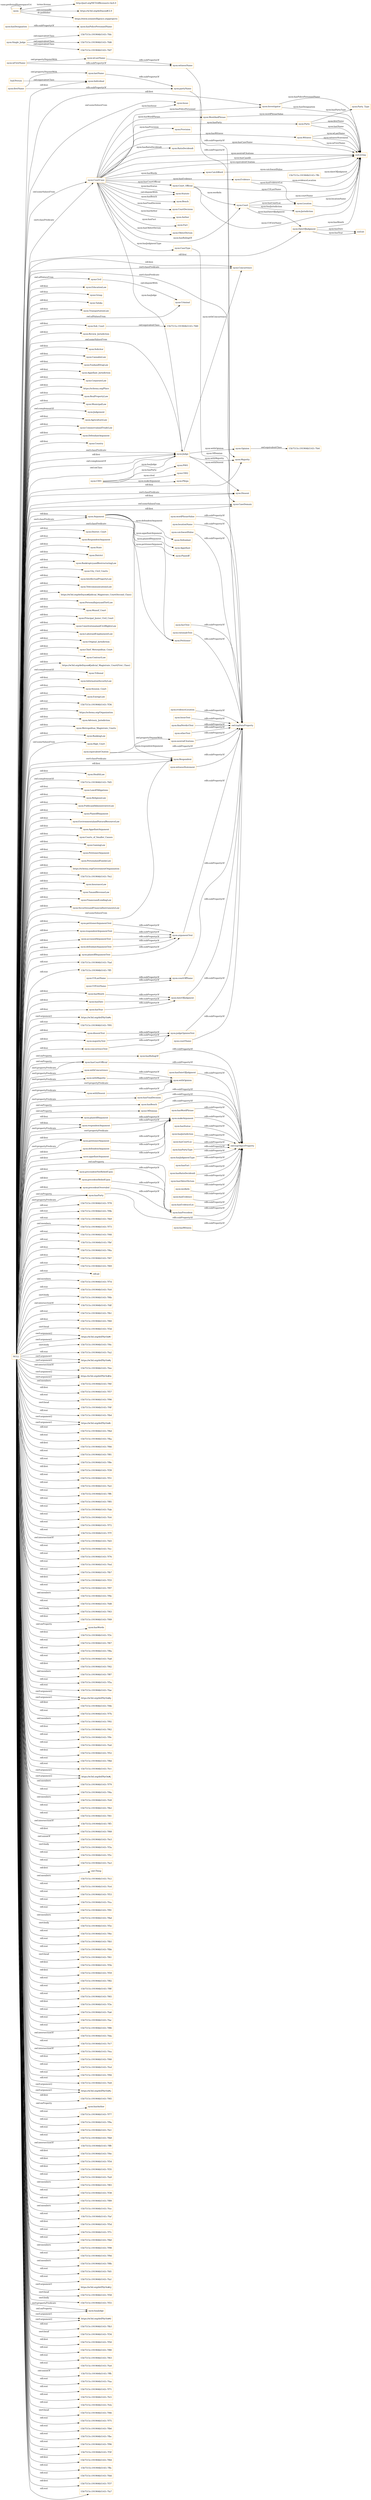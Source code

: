 digraph ar2dtool_diagram { 
rankdir=LR;
size="1501"
node [shape = rectangle, color="orange"]; "nyon:Issue" "nyon:EducationLaw" "nyon:Group" "nyon:Taluka" "nyon:TransportationLaw" "nyon:Civil" "nyon:Review_Jurisdiction" "nyon:Sub_Court" "nyon:Solicitor" "nyon:ObiterDictum" "nyon:CannabisLaw" "nyon:Jurisdiction" "nyon:FoodandDrugLaw" "nyon:Appellant_Jurisdiction" "nyon:CorporateLaw" "https://schema.org/Place" "15b7515c:191904b5143:-7fdc" "nyon:Evidence" "nyon:RealPropertyLaw" "nyon:Opinion" "nyon:MunicipalLaw" "nyon:Judgement" "15b7515c:191904b5143:-7fe6" "nyon:Author" "nyon:Plaintiff" "nyon:CatchWord" "nyon:AgricultureLaw" "nyon:Court_Official" "nyon:WordAndPhrase" "nyon:CommercialandTradeLaw" "nyon:DefendantArgument" "nyon:Country" "nyon:DateOfJudgment" "foaf:Person" "nyon:Party_Type" "nyon:Concurrence" "nyon:CaseType" "nyon:Fact" "nyon:District_Court" "nyon:RespondentArgument" "nyon:State" "nyon:Party" "nyon:District" "nyon:Provision" "nyon:BankruptcyandRestructuringLaw" "nyon:Majority" "nyon:City_Civil_Courts" "nyon:Single_Judge" "nyon:IntellectualPropertyLaw" "15b7515c:191904b5143:-7ffc" "nyon:TelecommunicationsLaw" "https://w3id.org/def/nyon#Judicial_Magistrate_Court(Second_Class)" "nyon:PersonalInjuryandTortLaw" "nyon:Munsif_Court" "15b7515c:191904b5143:-7fd6" "nyon:Principal_Junior_Civil_Court" "nyon:ConstitutionalandCivilRightsLaw" "nyon:CaseDomain" "nyon:LaborandEmploymentLaw" "nyon:Original_Jurisdiction" "nyon:Chief_Meterpolitan_Court" "nyon:ContractLaw" "https://w3id.org/def/nyon#Judicial_Magistrate_Court(First_Class)" "nyon:RatioDecidendi" "nyon:Defendant" "nyon:Investigator" "nyon:Criminal" "nyon:Tribunal" "nyon:InformationSecurityLaw" "nyon:Session_Court" "nyon:EnergyLaw" "nyon:Individual" "nyon:Court" "https://schema.org/Organization" "nyon:Advisory_Jurisdiction" "nyon:Appellant" "nyon:Statute" "nyon:Witness" "nyon:Bench" "nyon:Metropolitan_Magistrate_Courts" "nyon:BankingLaw" "15b7515c:191904b5143:-7fd7" "nyon:High_Court" "nyon:Judge" "nyon:CourtCase" "nyon:Petitioner" "nyon:HealthLaw" "nyon:Dissent" "15b7515c:191904b5143:-7fd5" "nyon:LawofObligations" "nyon:Argument" "nyon:ReligiousLaw" "nyon:PublicandAdministrativeLaw" "nyon:PlaintiffArgument" "nyon:EnvironmentalandNaturalResourceLaw" "nyon:AppellantArgument" "nyon:Location" "nyon:Courts_of_Smaller_Causes" "15b7515c:191904b5143:-7fd0" "nyon:GamingLaw" "nyon:PetitionerArgument" "nyon:PersonalandFamilyLaw" "https://schema.org/GovernmentOrganization" "nyon:CourtDecision" "15b7515c:191904b5143:-7fe2" "nyon:Respondent" "nyon:InsuranceLaw" "nyon:TaxandRevenueLaw" "nyon:FinanceandLendingLaw" "nyon:SecuritiesandFinancialInstrumentsLaw" ; /*classes style*/
	"nyon:witnessStatement" -> "owl:topDataProperty" [ label = "rdfs:subPropertyOf" ];
	"nyon:defendantArgumentText" -> "nyon:argumentText" [ label = "rdfs:subPropertyOf" ];
	"nyon:wLastName" -> "nyon:witnessName" [ label = "rdfs:subPropertyOf" ];
	"nyon:withMajority" -> "nyon:withOpinion" [ label = "rdfs:subPropertyOf" ];
	"nyon:equivalentCitation" -> "nyon:neutralCitations" [ label = "owl:propertyDisjointWith" ];
	"nyon:equivalentCitation" -> "owl:topDataProperty" [ label = "rdfs:subPropertyOf" ];
	"nyon:CourtCase" -> "nyon:Statute" [ label = "owl:disjointWith" ];
	"nyon:dateOfJudgment" -> "owl:topDataProperty" [ label = "rdfs:subPropertyOf" ];
	"nyon:hasYear" -> "nyon:dateOfJudgment" [ label = "rdfs:subPropertyOf" ];
	"nyon:partyName" -> "owl:topDataProperty" [ label = "rdfs:subPropertyOf" ];
	"nyon:courtOffName" -> "owl:topDataProperty" [ label = "rdfs:subPropertyOf" ];
	"nyon:courtName" -> "owl:topDataProperty" [ label = "rdfs:subPropertyOf" ];
	"nyon:Opinion" -> "15b7515c:191904b5143:-7fe6" [ label = "owl:equivalentClass" ];
	"nyon:plaintiffArgument" -> "nyon:makeArgument" [ label = "rdfs:subPropertyOf" ];
	"nyon:Sub_Court" -> "15b7515c:191904b5143:-7fd0" [ label = "owl:equivalentClass" ];
	"nyon:hasDesignation" -> "nyon:hasPolicePersonnelName" [ label = "rdfs:subPropertyOf" ];
	"nyon:hasWitness" -> "owl:topObjectProperty" [ label = "rdfs:subPropertyOf" ];
	"nyon:precedentReliedUpon" -> "nyon:hasPrecedent" [ label = "rdfs:subPropertyOf" ];
	"nyon:Civil" -> "nyon:Criminal" [ label = "owl:disjointWith" ];
	"nyon:wordPhraseValue" -> "owl:topDataProperty" [ label = "rdfs:subPropertyOf" ];
	"nyon:locationName" -> "owl:topDataProperty" [ label = "rdfs:subPropertyOf" ];
	"nyon:hasParty" -> "owl:topObjectProperty" [ label = "rdfs:subPropertyOf" ];
	"nyon:hasDateOfJudgment" -> "owl:topObjectProperty" [ label = "rdfs:subPropertyOf" ];
	"nyon:hasRulingOf" -> "owl:topObjectProperty" [ label = "rdfs:subPropertyOf" ];
	"nyon:hasPrecedent" -> "owl:topObjectProperty" [ label = "rdfs:subPropertyOf" ];
	"nyon:catchwordValue" -> "owl:topDataProperty" [ label = "rdfs:subPropertyOf" ];
	"nyon:hasCourtOfficial" -> "owl:topObjectProperty" [ label = "rdfs:subPropertyOf" ];
	"nyon:concurrenceText" -> "nyon:judgeOpinionText" [ label = "rdfs:subPropertyOf" ];
	"nyon:makeArgument" -> "owl:topObjectProperty" [ label = "rdfs:subPropertyOf" ];
	"nyon:hasFinalDecision" -> "owl:topObjectProperty" [ label = "rdfs:subPropertyOf" ];
	"nyon:factText" -> "owl:topDataProperty" [ label = "rdfs:subPropertyOf" ];
	"nyon:lastName" -> "nyon:partyName" [ label = "rdfs:subPropertyOf" ];
	"nyon:respondentArgument" -> "nyon:makeArgument" [ label = "rdfs:subPropertyOf" ];
	"nyon:precedentOverruled" -> "nyon:hasPrecedent" [ label = "rdfs:subPropertyOf" ];
	"nyon:hasWordPhrase" -> "owl:topObjectProperty" [ label = "rdfs:subPropertyOf" ];
	"NULL" -> "nyon:Respondent" [ label = "rdf:first" ];
	"NULL" -> "nyon:Munsif_Court" [ label = "rdf:first" ];
	"NULL" -> "15b7515c:191904b5143:-7f78" [ label = "rdf:rest" ];
	"NULL" -> "15b7515c:191904b5143:-7f9b" [ label = "rdf:rest" ];
	"NULL" -> "nyon:PlaintiffArgument" [ label = "rdf:first" ];
	"NULL" -> "nyon:IntellectualPropertyLaw" [ label = "rdf:first" ];
	"NULL" -> "nyon:hasBench" [ label = "owl:onProperty" ];
	"NULL" -> "15b7515c:191904b5143:-7fb9" [ label = "rdf:rest" ];
	"NULL" -> "nyon:plaintiffArgument" [ label = "rdf:first" ];
	"NULL" -> "15b7515c:191904b5143:-7f73" [ label = "owl:members" ];
	"NULL" -> "15b7515c:191904b5143:-7f48" [ label = "rdf:rest" ];
	"NULL" -> "15b7515c:191904b5143:-7fbf" [ label = "rdf:rest" ];
	"NULL" -> "15b7515c:191904b5143:-7f6a" [ label = "rdf:first" ];
	"NULL" -> "nyon:plaintiffArgumentText" [ label = "rdf:first" ];
	"NULL" -> "15b7515c:191904b5143:-7f47" [ label = "rdf:first" ];
	"NULL" -> "nyon:hasCourtOfficial" [ label = "owl:onProperty" ];
	"NULL" -> "nyon:RealPropertyLaw" [ label = "rdf:first" ];
	"NULL" -> "15b7515c:191904b5143:-7f69" [ label = "rdf:rest" ];
	"NULL" -> "rdf:nil" [ label = "rdf:rest" ];
	"NULL" -> "15b7515c:191904b5143:-7f7d" [ label = "owl:members" ];
	"NULL" -> "nyon:Appellant_Jurisdiction" [ label = "rdf:first" ];
	"NULL" -> "15b7515c:191904b5143:-7fc0" [ label = "rdf:rest" ];
	"NULL" -> "nyon:petitionerArgument" [ label = "rdf:first" ];
	"NULL" -> "nyon:Taluka" [ label = "rdf:first" ];
	"NULL" -> "nyon:Individual" [ label = "rdf:first" ];
	"NULL" -> "15b7515c:191904b5143:-7f6b" [ label = "swrl:body" ];
	"NULL" -> "15b7515c:191904b5143:-7fdf" [ label = "owl:intersectionOf" ];
	"NULL" -> "nyon:concurrenceText" [ label = "rdf:first" ];
	"NULL" -> "nyon:accussedArgumentText" [ label = "rdf:first" ];
	"NULL" -> "nyon:CaseDomain" [ label = "rdf:first" ];
	"NULL" -> "15b7515c:191904b5143:-7fb1" [ label = "rdf:rest" ];
	"NULL" -> "15b7515c:191904b5143:-7f60" [ label = "rdf:first" ];
	"NULL" -> "nyon:FinanceandLendingLaw" [ label = "rdf:first" ];
	"NULL" -> "nyon:LawofObligations" [ label = "rdf:first" ];
	"NULL" -> "nyon:PetitionerArgument" [ label = "rdf:first" ];
	"NULL" -> "15b7515c:191904b5143:-7f3d" [ label = "swrl:head" ];
	"NULL" -> "https://w3id.org/def/NyOn#r" [ label = "swrl:argument2" ];
	"NULL" -> "nyon:CommercialandTradeLaw" [ label = "rdf:first" ];
	"NULL" -> "nyon:AppellantArgument" [ label = "rdf:first" ];
	"NULL" -> "nyon:respondentArgument" [ label = "rdf:first" ];
	"NULL" -> "15b7515c:191904b5143:-7f4c" [ label = "swrl:body" ];
	"NULL" -> "15b7515c:191904b5143:-7fa2" [ label = "rdf:rest" ];
	"NULL" -> "nyon:Dissent" [ label = "swrl:classPredicate" ];
	"NULL" -> "https://w3id.org/def/nyon#Judicial_Magistrate_Court(Second_Class)" [ label = "rdf:first" ];
	"NULL" -> "nyon:Civil" [ label = "owl:allValuesFrom" ];
	"NULL" -> "nyon:Tribunal" [ label = "owl:complementOf" ];
	"NULL" -> "nyon:Dissent" [ label = "rdf:first" ];
	"NULL" -> "https://w3id.org/def/NyOn#y" [ label = "swrl:argument1" ];
	"NULL" -> "nyon:PublicandAdministrativeLaw" [ label = "rdf:first" ];
	"NULL" -> "nyon:Original_Jurisdiction" [ label = "rdf:first" ];
	"NULL" -> "15b7515c:191904b5143:-7fee" [ label = "owl:intersectionOf" ];
	"NULL" -> "https://w3id.org/def/NyOn#m" [ label = "swrl:argument2" ];
	"NULL" -> "nyon:HealthLaw" [ label = "rdf:first" ];
	"NULL" -> "nyon:District_Court" [ label = "rdf:first" ];
	"NULL" -> "15b7515c:191904b5143:-7f6f" [ label = "owl:members" ];
	"NULL" -> "nyon:AgricultureLaw" [ label = "rdf:first" ];
	"NULL" -> "nyon:PersonalandFamilyLaw" [ label = "rdf:first" ];
	"NULL" -> "15b7515c:191904b5143:-7f57" [ label = "rdf:first" ];
	"NULL" -> "15b7515c:191904b5143:-7f90" [ label = "rdf:rest" ];
	"NULL" -> "15b7515c:191904b5143:-7f4f" [ label = "swrl:head" ];
	"NULL" -> "nyon:GamingLaw" [ label = "rdf:first" ];
	"NULL" -> "nyon:TransportationLaw" [ label = "rdf:first" ];
	"NULL" -> "15b7515c:191904b5143:-7fb4" [ label = "rdf:rest" ];
	"NULL" -> "https://w3id.org/def/NyOn#c" [ label = "swrl:argument2" ];
	"NULL" -> "15b7515c:191904b5143:-7f6d" [ label = "rdf:rest" ];
	"NULL" -> "nyon:High_Court" [ label = "owl:someValuesFrom" ];
	"NULL" -> "nyon:withDissent" [ label = "swrl:propertyPredicate" ];
	"NULL" -> "nyon:InsuranceLaw" [ label = "rdf:first" ];
	"NULL" -> "nyon:Judgement" [ label = "owl:complementOf" ];
	"NULL" -> "15b7515c:191904b5143:-7fba" [ label = "rdf:rest" ];
	"NULL" -> "15b7515c:191904b5143:-7f66" [ label = "rdf:first" ];
	"NULL" -> "15b7515c:191904b5143:-7f81" [ label = "rdf:rest" ];
	"NULL" -> "15b7515c:191904b5143:-7f8e" [ label = "rdf:rest" ];
	"NULL" -> "nyon:MunicipalLaw" [ label = "rdf:first" ];
	"NULL" -> "15b7515c:191904b5143:-7f39" [ label = "rdf:first" ];
	"NULL" -> "15b7515c:191904b5143:-7f51" [ label = "rdf:rest" ];
	"NULL" -> "15b7515c:191904b5143:-7fa5" [ label = "rdf:rest" ];
	"NULL" -> "nyon:withMajority" [ label = "swrl:propertyPredicate" ];
	"NULL" -> "15b7515c:191904b5143:-7ff6" [ label = "rdf:rest" ];
	"NULL" -> "nyon:Session_Court" [ label = "rdf:first" ];
	"NULL" -> "15b7515c:191904b5143:-7f85" [ label = "rdf:rest" ];
	"NULL" -> "15b7515c:191904b5143:-7fab" [ label = "rdf:rest" ];
	"NULL" -> "15b7515c:191904b5143:-7fc6" [ label = "rdf:rest" ];
	"NULL" -> "15b7515c:191904b5143:-7f72" [ label = "rdf:rest" ];
	"NULL" -> "15b7515c:191904b5143:-7f7f" [ label = "rdf:rest" ];
	"NULL" -> "nyon:Criminal" [ label = "owl:allValuesFrom" ];
	"NULL" -> "nyon:Solicitor" [ label = "rdf:first" ];
	"NULL" -> "15b7515c:191904b5143:-7fd3" [ label = "owl:intersectionOf" ];
	"NULL" -> "nyon:Advisory_Jurisdiction" [ label = "rdf:first" ];
	"NULL" -> "15b7515c:191904b5143:-7fcc" [ label = "rdf:rest" ];
	"NULL" -> "15b7515c:191904b5143:-7fe2" [ label = "rdf:first" ];
	"NULL" -> "nyon:hasPrecedent" [ label = "owl:onProperty" ];
	"NULL" -> "nyon:Judge" [ label = "swrl:classPredicate" ];
	"NULL" -> "nyon:hasParty" [ label = "owl:onProperty" ];
	"NULL" -> "15b7515c:191904b5143:-7f76" [ label = "rdf:rest" ];
	"NULL" -> "15b7515c:191904b5143:-7fed" [ label = "rdf:rest" ];
	"NULL" -> "nyon:Judge" [ label = "rdf:first" ];
	"NULL" -> "15b7515c:191904b5143:-7fb7" [ label = "rdf:rest" ];
	"NULL" -> "15b7515c:191904b5143:-7f33" [ label = "rdf:first" ];
	"NULL" -> "nyon:hasRulingOf" [ label = "owl:onProperty" ];
	"NULL" -> "15b7515c:191904b5143:-7f97" [ label = "rdf:rest" ];
	"NULL" -> "15b7515c:191904b5143:-7f9e" [ label = "owl:members" ];
	"NULL" -> "15b7515c:191904b5143:-7fd8" [ label = "rdf:rest" ];
	"NULL" -> "15b7515c:191904b5143:-7f43" [ label = "swrl:body" ];
	"NULL" -> "https://schema.org/Organization" [ label = "rdf:first" ];
	"NULL" -> "15b7515c:191904b5143:-7f49" [ label = "rdf:first" ];
	"NULL" -> "https://schema.org/GovernmentOrganization" [ label = "rdf:first" ];
	"NULL" -> "nyon:hasWords" [ label = "owl:onProperty" ];
	"NULL" -> "15b7515c:191904b5143:-7f3c" [ label = "rdf:first" ];
	"NULL" -> "15b7515c:191904b5143:-7f67" [ label = "rdf:rest" ];
	"NULL" -> "15b7515c:191904b5143:-7f8a" [ label = "rdf:rest" ];
	"NULL" -> "15b7515c:191904b5143:-7fa8" [ label = "rdf:rest" ];
	"NULL" -> "nyon:petitionerArgumentText" [ label = "rdf:first" ];
	"NULL" -> "15b7515c:191904b5143:-7f42" [ label = "rdf:first" ];
	"NULL" -> "nyon:ContractLaw" [ label = "rdf:first" ];
	"NULL" -> "15b7515c:191904b5143:-7f87" [ label = "owl:members" ];
	"NULL" -> "nyon:Judge" [ label = "owl:complementOf" ];
	"NULL" -> "15b7515c:191904b5143:-7f5a" [ label = "rdf:rest" ];
	"NULL" -> "15b7515c:191904b5143:-7fae" [ label = "rdf:rest" ];
	"NULL" -> "https://w3id.org/def/NyOn#p" [ label = "swrl:argument2" ];
	"NULL" -> "nyon:Respondent" [ label = "owl:someValuesFrom" ];
	"NULL" -> "https://w3id.org/def/NyOn#y" [ label = "swrl:argument2" ];
	"NULL" -> "nyon:EnergyLaw" [ label = "rdf:first" ];
	"NULL" -> "nyon:OfDomian" [ label = "owl:onProperty" ];
	"NULL" -> "15b7515c:191904b5143:-7f4b" [ label = "rdf:first" ];
	"NULL" -> "15b7515c:191904b5143:-7f7b" [ label = "rdf:rest" ];
	"NULL" -> "15b7515c:191904b5143:-7f92" [ label = "owl:members" ];
	"NULL" -> "15b7515c:191904b5143:-7f62" [ label = "rdf:first" ];
	"NULL" -> "nyon:respondentArgument" [ label = "swrl:propertyPredicate" ];
	"NULL" -> "15b7515c:191904b5143:-7f9c" [ label = "rdf:rest" ];
	"NULL" -> "nyon:CannabisLaw" [ label = "rdf:first" ];
	"NULL" -> "nyon:makeArgument" [ label = "swrl:propertyPredicate" ];
	"NULL" -> "nyon:Review_Jurisdiction" [ label = "rdf:first" ];
	"NULL" -> "15b7515c:191904b5143:-7fa0" [ label = "rdf:rest" ];
	"NULL" -> "nyon:FoodandDrugLaw" [ label = "rdf:first" ];
	"NULL" -> "15b7515c:191904b5143:-7f52" [ label = "rdf:first" ];
	"NULL" -> "nyon:LaborandEmploymentLaw" [ label = "rdf:first" ];
	"NULL" -> "15b7515c:191904b5143:-7f8d" [ label = "rdf:rest" ];
	"NULL" -> "15b7515c:191904b5143:-7fc1" [ label = "rdf:rest" ];
	"NULL" -> "nyon:withConcurrence" [ label = "swrl:propertyPredicate" ];
	"NULL" -> "nyon:hasCourtOfficial" [ label = "swrl:propertyPredicate" ];
	"NULL" -> "https://w3id.org/def/NyOn#j" [ label = "swrl:argument1" ];
	"NULL" -> "15b7515c:191904b5143:-7f79" [ label = "owl:members" ];
	"NULL" -> "15b7515c:191904b5143:-7f4a" [ label = "rdf:rest" ];
	"NULL" -> "nyon:withOpinion" [ label = "swrl:propertyPredicate" ];
	"NULL" -> "15b7515c:191904b5143:-7fc8" [ label = "owl:members" ];
	"NULL" -> "15b7515c:191904b5143:-7fb2" [ label = "rdf:rest" ];
	"NULL" -> "15b7515c:191904b5143:-7f41" [ label = "rdf:rest" ];
	"NULL" -> "nyon:CourtCase" [ label = "owl:someValuesFrom" ];
	"NULL" -> "nyon:District" [ label = "rdf:first" ];
	"NULL" -> "15b7515c:191904b5143:-7ff3" [ label = "owl:intersectionOf" ];
	"NULL" -> "15b7515c:191904b5143:-7f68" [ label = "rdf:first" ];
	"NULL" -> "nyon:CourtCase" [ label = "swrl:classPredicate" ];
	"NULL" -> "15b7515c:191904b5143:-7fe3" [ label = "owl:unionOf" ];
	"NULL" -> "15b7515c:191904b5143:-7f3a" [ label = "swrl:body" ];
	"NULL" -> "15b7515c:191904b5143:-7f5c" [ label = "rdf:rest" ];
	"NULL" -> "15b7515c:191904b5143:-7fa3" [ label = "rdf:rest" ];
	"NULL" -> "owl:Thing" [ label = "rdf:first" ];
	"NULL" -> "https://w3id.org/def/NyOn#r" [ label = "swrl:argument1" ];
	"NULL" -> "nyon:ConstitutionalandCivilRightsLaw" [ label = "rdf:first" ];
	"NULL" -> "15b7515c:191904b5143:-7fc2" [ label = "owl:members" ];
	"NULL" -> "nyon:Argument" [ label = "rdf:first" ];
	"NULL" -> "15b7515c:191904b5143:-7fc4" [ label = "rdf:rest" ];
	"NULL" -> "https://w3id.org/def/nyon#Judicial_Magistrate_Court(First_Class)" [ label = "rdf:first" ];
	"NULL" -> "15b7515c:191904b5143:-7f53" [ label = "rdf:rest" ];
	"NULL" -> "15b7515c:191904b5143:-7fca" [ label = "rdf:rest" ];
	"NULL" -> "nyon:respondentArgumentText" [ label = "rdf:first" ];
	"NULL" -> "15b7515c:191904b5143:-7f91" [ label = "rdf:rest" ];
	"NULL" -> "15b7515c:191904b5143:-7fbd" [ label = "owl:members" ];
	"NULL" -> "15b7515c:191904b5143:-7f5e" [ label = "swrl:body" ];
	"NULL" -> "nyon:SecuritiesandFinancialInstrumentsLaw" [ label = "rdf:first" ];
	"NULL" -> "15b7515c:191904b5143:-7f6e" [ label = "rdf:rest" ];
	"NULL" -> "nyon:State" [ label = "rdf:first" ];
	"NULL" -> "15b7515c:191904b5143:-7fb5" [ label = "rdf:rest" ];
	"NULL" -> "nyon:dissentText" [ label = "rdf:first" ];
	"NULL" -> "nyon:Investigator" [ label = "rdf:first" ];
	"NULL" -> "nyon:Concurrence" [ label = "swrl:classPredicate" ];
	"NULL" -> "nyon:precendentNotReliedUpon" [ label = "rdf:first" ];
	"NULL" -> "https://schema.org/Place" [ label = "rdf:first" ];
	"NULL" -> "nyon:InformationSecurityLaw" [ label = "rdf:first" ];
	"NULL" -> "nyon:RespondentArgument" [ label = "rdf:first" ];
	"NULL" -> "15b7515c:191904b5143:-7fbb" [ label = "rdf:rest" ];
	"NULL" -> "15b7515c:191904b5143:-7f61" [ label = "swrl:head" ];
	"NULL" -> "15b7515c:191904b5143:-7f5b" [ label = "rdf:first" ];
	"NULL" -> "15b7515c:191904b5143:-7f59" [ label = "rdf:first" ];
	"NULL" -> "15b7515c:191904b5143:-7f82" [ label = "rdf:rest" ];
	"NULL" -> "15b7515c:191904b5143:-7f8f" [ label = "rdf:rest" ];
	"NULL" -> "nyon:majorityText" [ label = "rdf:first" ];
	"NULL" -> "15b7515c:191904b5143:-7f65" [ label = "rdf:rest" ];
	"NULL" -> "15b7515c:191904b5143:-7f3e" [ label = "rdf:first" ];
	"NULL" -> "15b7515c:191904b5143:-7fa6" [ label = "rdf:rest" ];
	"NULL" -> "https://w3id.org/def/NyOn#c" [ label = "swrl:argument1" ];
	"NULL" -> "nyon:Judge" [ label = "owl:onClass" ];
	"NULL" -> "15b7515c:191904b5143:-7fac" [ label = "rdf:rest" ];
	"NULL" -> "15b7515c:191904b5143:-7f86" [ label = "rdf:rest" ];
	"NULL" -> "15b7515c:191904b5143:-7fda" [ label = "owl:intersectionOf" ];
	"NULL" -> "https://w3id.org/def/NyOn#j" [ label = "swrl:argument2" ];
	"NULL" -> "15b7515c:191904b5143:-7fc7" [ label = "rdf:rest" ];
	"NULL" -> "15b7515c:191904b5143:-7fea" [ label = "owl:intersectionOf" ];
	"NULL" -> "nyon:Majority" [ label = "swrl:classPredicate" ];
	"NULL" -> "15b7515c:191904b5143:-7f40" [ label = "rdf:first" ];
	"NULL" -> "15b7515c:191904b5143:-7fcd" [ label = "rdf:rest" ];
	"NULL" -> "nyon:Concurrence" [ label = "rdf:first" ];
	"NULL" -> "15b7515c:191904b5143:-7f94" [ label = "rdf:rest" ];
	"NULL" -> "15b7515c:191904b5143:-7fe8" [ label = "rdf:rest" ];
	"NULL" -> "https://w3id.org/def/NyOn#a" [ label = "swrl:argument2" ];
	"NULL" -> "15b7515c:191904b5143:-7f45" [ label = "rdf:first" ];
	"NULL" -> "nyon:hasAuthor" [ label = "owl:onProperty" ];
	"NULL" -> "15b7515c:191904b5143:-7f77" [ label = "rdf:rest" ];
	"NULL" -> "15b7515c:191904b5143:-7f9a" [ label = "rdf:rest" ];
	"NULL" -> "15b7515c:191904b5143:-7fe1" [ label = "rdf:rest" ];
	"NULL" -> "15b7515c:191904b5143:-7fb8" [ label = "rdf:rest" ];
	"NULL" -> "nyon:hasYear" [ label = "rdf:first" ];
	"NULL" -> "nyon:hasMonth" [ label = "rdf:first" ];
	"NULL" -> "15b7515c:191904b5143:-7ff8" [ label = "owl:intersectionOf" ];
	"NULL" -> "15b7515c:191904b5143:-7f4e" [ label = "rdf:first" ];
	"NULL" -> "nyon:Petitioner" [ label = "swrl:classPredicate" ];
	"NULL" -> "nyon:PersonalInjuryandTortLaw" [ label = "rdf:first" ];
	"NULL" -> "15b7515c:191904b5143:-7f54" [ label = "rdf:first" ];
	"NULL" -> "nyon:City_Civil_Courts" [ label = "rdf:first" ];
	"NULL" -> "15b7515c:191904b5143:-7f35" [ label = "rdf:first" ];
	"NULL" -> "nyon:defendantArgumentText" [ label = "rdf:first" ];
	"NULL" -> "15b7515c:191904b5143:-7fa9" [ label = "rdf:rest" ];
	"NULL" -> "nyon:Courts_of_Smaller_Causes" [ label = "rdf:first" ];
	"NULL" -> "nyon:precedentReliedUpon" [ label = "rdf:first" ];
	"NULL" -> "15b7515c:191904b5143:-7f83" [ label = "owl:members" ];
	"NULL" -> "15b7515c:191904b5143:-7f38" [ label = "rdf:rest" ];
	"NULL" -> "15b7515c:191904b5143:-7f89" [ label = "rdf:rest" ];
	"NULL" -> "15b7515c:191904b5143:-7fce" [ label = "owl:members" ];
	"NULL" -> "15b7515c:191904b5143:-7faf" [ label = "rdf:rest" ];
	"NULL" -> "15b7515c:191904b5143:-7f5d" [ label = "rdf:first" ];
	"NULL" -> "nyon:Argument" [ label = "swrl:classPredicate" ];
	"NULL" -> "15b7515c:191904b5143:-7f7c" [ label = "rdf:rest" ];
	"NULL" -> "15b7515c:191904b5143:-7fb0" [ label = "rdf:rest" ];
	"NULL" -> "15b7515c:191904b5143:-7f98" [ label = "owl:members" ];
	"NULL" -> "nyon:BankingLaw" [ label = "rdf:first" ];
	"NULL" -> "nyon:TaxandRevenueLaw" [ label = "rdf:first" ];
	"NULL" -> "nyon:Respondent" [ label = "swrl:classPredicate" ];
	"NULL" -> "nyon:Chief_Meterpolitan_Court" [ label = "rdf:first" ];
	"NULL" -> "15b7515c:191904b5143:-7f9d" [ label = "rdf:rest" ];
	"NULL" -> "15b7515c:191904b5143:-7f8b" [ label = "owl:members" ];
	"NULL" -> "15b7515c:191904b5143:-7fd1" [ label = "rdf:rest" ];
	"NULL" -> "15b7515c:191904b5143:-7fa1" [ label = "rdf:rest" ];
	"NULL" -> "nyon:DefendantArgument" [ label = "rdf:first" ];
	"NULL" -> "https://w3id.org/def/NyOn#cj" [ label = "swrl:argument1" ];
	"NULL" -> "15b7515c:191904b5143:-7f58" [ label = "swrl:head" ];
	"NULL" -> "15b7515c:191904b5143:-7f55" [ label = "swrl:body" ];
	"NULL" -> "nyon:hasJudge" [ label = "swrl:propertyPredicate" ];
	"NULL" -> "nyon:Group" [ label = "rdf:first" ];
	"NULL" -> "nyon:EnvironmentalandNaturalResourceLaw" [ label = "rdf:first" ];
	"NULL" -> "https://w3id.org/def/NyOn#d" [ label = "swrl:argument1" ];
	"NULL" -> "15b7515c:191904b5143:-7fb3" [ label = "rdf:rest" ];
	"NULL" -> "nyon:Majority" [ label = "rdf:first" ];
	"NULL" -> "nyon:EducationLaw" [ label = "rdf:first" ];
	"NULL" -> "https://w3id.org/def/NyOn#d" [ label = "swrl:argument2" ];
	"NULL" -> "nyon:defendentArgument" [ label = "rdf:first" ];
	"NULL" -> "nyon:hasParty" [ label = "swrl:propertyPredicate" ];
	"NULL" -> "15b7515c:191904b5143:-7f34" [ label = "swrl:head" ];
	"NULL" -> "15b7515c:191904b5143:-7f50" [ label = "rdf:first" ];
	"NULL" -> "15b7515c:191904b5143:-7f80" [ label = "rdf:rest" ];
	"NULL" -> "nyon:hasDate" [ label = "rdf:first" ];
	"NULL" -> "15b7515c:191904b5143:-7f63" [ label = "rdf:rest" ];
	"NULL" -> "15b7515c:191904b5143:-7fa4" [ label = "rdf:rest" ];
	"NULL" -> "https://w3id.org/def/NyOn#a" [ label = "swrl:argument1" ];
	"NULL" -> "nyon:ReligiousLaw" [ label = "rdf:first" ];
	"NULL" -> "15b7515c:191904b5143:-7ffb" [ label = "owl:unionOf" ];
	"NULL" -> "nyon:hasJudge" [ label = "owl:onProperty" ];
	"NULL" -> "15b7515c:191904b5143:-7faa" [ label = "rdf:rest" ];
	"NULL" -> "nyon:petitionerArgument" [ label = "swrl:propertyPredicate" ];
	"NULL" -> "15b7515c:191904b5143:-7f71" [ label = "rdf:rest" ];
	"NULL" -> "15b7515c:191904b5143:-7fc5" [ label = "rdf:rest" ];
	"NULL" -> "15b7515c:191904b5143:-7fcb" [ label = "rdf:rest" ];
	"NULL" -> "15b7515c:191904b5143:-7f46" [ label = "swrl:head" ];
	"NULL" -> "nyon:Sub_Court" [ label = "rdf:first" ];
	"NULL" -> "https://w3id.org/def/NyOn#p" [ label = "swrl:argument1" ];
	"NULL" -> "15b7515c:191904b5143:-7f75" [ label = "rdf:rest" ];
	"NULL" -> "15b7515c:191904b5143:-7fb6" [ label = "rdf:rest" ];
	"NULL" -> "nyon:precedentOverruled" [ label = "rdf:first" ];
	"NULL" -> "15b7515c:191904b5143:-7fd5" [ label = "owl:complementOf" ];
	"NULL" -> "nyon:Issue" [ label = "owl:someValuesFrom" ];
	"NULL" -> "15b7515c:191904b5143:-7fbc" [ label = "rdf:rest" ];
	"NULL" -> "15b7515c:191904b5143:-7f96" [ label = "rdf:rest" ];
	"NULL" -> "15b7515c:191904b5143:-7f3f" [ label = "rdf:rest" ];
	"NULL" -> "15b7515c:191904b5143:-7f64" [ label = "rdf:first" ];
	"NULL" -> "15b7515c:191904b5143:-7ffa" [ label = "rdf:rest" ];
	"NULL" -> "nyon:CorporateLaw" [ label = "rdf:first" ];
	"NULL" -> "nyon:hasFinalDecision" [ label = "swrl:propertyPredicate" ];
	"NULL" -> "nyon:TelecommunicationsLaw" [ label = "rdf:first" ];
	"NULL" -> "https://w3id.org/def/NyOn#m" [ label = "swrl:argument1" ];
	"NULL" -> "15b7515c:191904b5143:-7fdd" [ label = "rdf:rest" ];
	"NULL" -> "15b7515c:191904b5143:-7f37" [ label = "rdf:first" ];
	"NULL" -> "15b7515c:191904b5143:-7fa7" [ label = "rdf:rest" ];
	"NULL" -> "nyon:Country" [ label = "rdf:first" ];
	"NULL" -> "15b7515c:191904b5143:-7f36" [ label = "rdf:rest" ];
	"NULL" -> "nyon:BankruptcyandRestructuringLaw" [ label = "rdf:first" ];
	"NULL" -> "15b7515c:191904b5143:-7fad" [ label = "rdf:rest" ];
	"NULL" -> "15b7515c:191904b5143:-7ff1" [ label = "rdf:rest" ];
	"NULL" -> "nyon:appellantArgument" [ label = "rdf:first" ];
	"NULL" -> "nyon:Metropolitan_Magistrate_Courts" [ label = "rdf:first" ];
	"NULL" -> "nyon:DateOfJudgment" [ label = "rdf:first" ];
	"NULL" -> "nyon:Judge" [ label = "owl:someValuesFrom" ];
	"NULL" -> "https://w3id.org/def/NyOn#x" [ label = "swrl:argument1" ];
	"NULL" -> "15b7515c:191904b5143:-7f95" [ label = "rdf:rest" ];
	"NULL" -> "nyon:CaseDomain" [ label = "owl:someValuesFrom" ];
	"NULL" -> "nyon:Principal_Junior_Civil_Court" [ label = "rdf:first" ];
	"nyon:judgeOpinionText" -> "owl:topDataProperty" [ label = "rdfs:subPropertyOf" ];
	"nyon:dissentText" -> "nyon:judgeOpinionText" [ label = "rdfs:subPropertyOf" ];
	"nyon:hasStatue" -> "owl:topObjectProperty" [ label = "rdfs:subPropertyOf" ];
	"nyon:hasJurisdiction" -> "owl:topObjectProperty" [ label = "rdfs:subPropertyOf" ];
	"nyon:firstName" -> "nyon:lastName" [ label = "owl:propertyDisjointWith" ];
	"nyon:firstName" -> "nyon:partyName" [ label = "rdfs:subPropertyOf" ];
	"nyon:defendentArgument" -> "nyon:makeArgument" [ label = "rdfs:subPropertyOf" ];
	"nyon:hasBench" -> "owl:topObjectProperty" [ label = "rdfs:subPropertyOf" ];
	"nyon:majorityText" -> "nyon:judgeOpinionText" [ label = "rdfs:subPropertyOf" ];
	"nyon:hasCourtLoc" -> "owl:topObjectProperty" [ label = "rdfs:subPropertyOf" ];
	"nyon:Single_Judge" -> "15b7515c:191904b5143:-7fd6" [ label = "owl:equivalentClass" ];
	"nyon:Single_Judge" -> "15b7515c:191904b5143:-7fd7" [ label = "owl:equivalentClass" ];
	"nyon:Single_Judge" -> "15b7515c:191904b5143:-7fdc" [ label = "owl:equivalentClass" ];
	"nyon:rationaleText" -> "owl:topDataProperty" [ label = "rdfs:subPropertyOf" ];
	"nyon:evidenceLocation" -> "owl:topDataProperty" [ label = "rdfs:subPropertyOf" ];
	"nyon:wFirstName" -> "nyon:wLastName" [ label = "owl:propertyDisjointWith" ];
	"nyon:wFirstName" -> "nyon:witnessName" [ label = "rdfs:subPropertyOf" ];
	"nyon:hasPartyType" -> "owl:topObjectProperty" [ label = "rdfs:subPropertyOf" ];
	"nyon:hasDate" -> "nyon:dateOfJudgment" [ label = "rdfs:subPropertyOf" ];
	"nyon:petitionerArgument" -> "nyon:makeArgument" [ label = "rdfs:subPropertyOf" ];
	"nyon:argumentText" -> "owl:topDataProperty" [ label = "rdfs:subPropertyOf" ];
	"nyon:" -> "http://purl.org/NET/rdflicense/cc-by4.0" [ label = "terms:license" ];
	"nyon:" -> "https://w3id.org/def/nyon#/2.0" [ label = "owl:versionIRI" ];
	"nyon:" -> "https://www.semintelligence.org/projects" [ label = "dc:publisher" ];
	"nyon:" -> "nyon:" [ label = "vann:preferredNamespaceUri" ];
	"nyon:IssueText" -> "owl:topDataProperty" [ label = "rdfs:subPropertyOf" ];
	"nyon:withConcurrence" -> "nyon:withOpinion" [ label = "rdfs:subPropertyOf" ];
	"nyon:finalVerdictText" -> "owl:topDataProperty" [ label = "rdfs:subPropertyOf" ];
	"nyon:accussedArgumentText" -> "nyon:argumentText" [ label = "rdfs:subPropertyOf" ];
	"nyon:hasJudgmentType" -> "owl:topObjectProperty" [ label = "rdfs:subPropertyOf" ];
	"foaf:Person" -> "nyon:Individual" [ label = "owl:equivalentClass" ];
	"nyon:appellantArgument" -> "nyon:makeArgument" [ label = "rdfs:subPropertyOf" ];
	"nyon:hasFact" -> "owl:topObjectProperty" [ label = "rdfs:subPropertyOf" ];
	"nyon:plaintiffArgumentText" -> "nyon:argumentText" [ label = "rdfs:subPropertyOf" ];
	"nyon:petitionerArgumentText" -> "nyon:argumentText" [ label = "rdfs:subPropertyOf" ];
	"nyon:neutralCitations" -> "owl:topDataProperty" [ label = "rdfs:subPropertyOf" ];
	"nyon:C001" -> "nyon:PArgu" [ label = "nyon:makeArgument" ];
	"nyon:C001" -> "nyon:P001" [ label = "nyon:hasParty" ];
	"nyon:C001" -> "nyon:Judge" [ label = "nyon:hasJudge" ];
	"nyon:C001" -> "nyon:C002" [ label = "nyon:cited" ];
	"nyon:hasRatioDecidendi" -> "owl:topObjectProperty" [ label = "rdfs:subPropertyOf" ];
	"nyon:withDissent" -> "nyon:withOpinion" [ label = "rdfs:subPropertyOf" ];
	"nyon:hasObiterDictum" -> "owl:topObjectProperty" [ label = "rdfs:subPropertyOf" ];
	"nyon:worksIn" -> "owl:topObjectProperty" [ label = "rdfs:subPropertyOf" ];
	"nyon:precendentNotReliedUpon" -> "nyon:hasPrecedent" [ label = "rdfs:subPropertyOf" ];
	"nyon:hasMonth" -> "nyon:dateOfJudgment" [ label = "rdfs:subPropertyOf" ];
	"nyon:COFirstName" -> "nyon:courtOffName" [ label = "rdfs:subPropertyOf" ];
	"nyon:hasEvidence" -> "owl:topObjectProperty" [ label = "rdfs:subPropertyOf" ];
	"nyon:OfDomian" -> "owl:topObjectProperty" [ label = "rdfs:subPropertyOf" ];
	"nyon:hasEvidenceLoc" -> "owl:topObjectProperty" [ label = "rdfs:subPropertyOf" ];
	"nyon:COLastName" -> "nyon:courtOffName" [ label = "rdfs:subPropertyOf" ];
	"nyon:respondentArgumentText" -> "nyon:argumentText" [ label = "rdfs:subPropertyOf" ];
	"nyon:otherText" -> "owl:topDataProperty" [ label = "rdfs:subPropertyOf" ];
	"nyon:witnessName" -> "owl:topDataProperty" [ label = "rdfs:subPropertyOf" ];
	"nyon:Party" -> "xsd:string" [ label = "nyon:firstName" ];
	"nyon:Witness" -> "xsd:string" [ label = "nyon:witnessStatement" ];
	"nyon:CourtCase" -> "xsd:string" [ label = "nyon:hasCaseName" ];
	"nyon:DateOfJudgment" -> "xsd:int" [ label = "nyon:hasDate" ];
	"nyon:Court_Official" -> "nyon:Court" [ label = "nyon:worksIn" ];
	"nyon:CourtCase" -> "nyon:Bench" [ label = "nyon:hasBench" ];
	"nyon:Court_Official" -> "xsd:string" [ label = "nyon:COFirstName" ];
	"nyon:Judge" -> "nyon:Majority" [ label = "nyon:withMajority" ];
	"nyon:DateOfJudgment" -> "xsd:int" [ label = "nyon:hasYear" ];
	"nyon:CourtCase" -> "nyon:Statute" [ label = "nyon:hasStatue" ];
	"nyon:Argument" -> "nyon:Appellant" [ label = "nyon:appellantArgument" ];
	"nyon:CourtCase" -> "nyon:CourtDecision" [ label = "nyon:hasFinalDecision" ];
	"nyon:Party" -> "nyon:Party_Type" [ label = "nyon:hasPartyType" ];
	"nyon:CourtCase" -> "nyon:Party" [ label = "nyon:hasParty" ];
	"nyon:CourtCase" -> "nyon:Court_Official" [ label = "nyon:hasCourtOfficial" ];
	"nyon:CourtCase" -> "xsd:string" [ label = "nyon:neutralCitations" ];
	"nyon:Argument" -> "nyon:Respondent" [ label = "nyon:respondentArgument" ];
	"nyon:Judge" -> "nyon:Opinion" [ label = "nyon:withOpinion" ];
	"nyon:Argument" -> "nyon:Petitioner" [ label = "nyon:petitionerArgument" ];
	"nyon:Court" -> "xsd:string" [ label = "nyon:courtName" ];
	"15b7515c:191904b5143:-7ffc" -> "xsd:string" [ label = "nyon:dateOfJudgment" ];
	"nyon:Court" -> "nyon:Jurisdiction" [ label = "nyon:hasJurisdiction" ];
	"nyon:Witness" -> "xsd:string" [ label = "nyon:wFirstName" ];
	"nyon:CourtCase" -> "nyon:Witness" [ label = "nyon:hasWitness" ];
	"nyon:CourtCase" -> "nyon:Provision" [ label = "nyon:hasProvision" ];
	"nyon:CatchWord" -> "xsd:string" [ label = "nyon:catchwordValue" ];
	"nyon:CourtCase" -> "nyon:Issue" [ label = "nyon:hasIssue" ];
	"nyon:Argument" -> "nyon:Defendant" [ label = "nyon:defendentArgument" ];
	"nyon:Witness" -> "xsd:string" [ label = "nyon:wLastName" ];
	"nyon:Court_Official" -> "xsd:string" [ label = "nyon:COLastName" ];
	"nyon:CourtCase" -> "nyon:CatchWord" [ label = "nyon:hasWords" ];
	"nyon:Judge" -> "nyon:Dissent" [ label = "nyon:withDissent" ];
	"nyon:Judge" -> "nyon:Concurrence" [ label = "nyon:withConcurrence" ];
	"nyon:CourtCase" -> "nyon:Investigator" [ label = "nyon:hasPolicePersonnel" ];
	"nyon:Evidence" -> "xsd:string" [ label = "nyon:evidenceLocation" ];
	"nyon:CourtCase" -> "nyon:Fact" [ label = "nyon:hasFact" ];
	"nyon:Party" -> "xsd:string" [ label = "nyon:lastName" ];
	"nyon:CourtCase" -> "nyon:CaseType" [ label = "nyon:hasJudgmentType" ];
	"nyon:Argument" -> "nyon:Plaintiff" [ label = "nyon:plaintiffArgument" ];
	"nyon:Court" -> "nyon:DateOfJudgment" [ label = "nyon:hasDateOfJudgment" ];
	"nyon:CourtCase" -> "nyon:ObiterDictum" [ label = "nyon:hasObiterDictum" ];
	"nyon:CourtCase" -> "xsd:string" [ label = "nyon:hasCaseID" ];
	"nyon:Location" -> "xsd:string" [ label = "nyon:locationName" ];
	"nyon:CourtCase" -> "nyon:Author" [ label = "nyon:hasAuthor" ];
	"nyon:CourtCase" -> "nyon:WordAndPhrase" [ label = "nyon:hasWordPhrase" ];
	"nyon:DateOfJudgment" -> "xsd:string" [ label = "nyon:hasMonth" ];
	"nyon:Investigator" -> "xsd:string" [ label = "nyon:hasDesignation" ];
	"nyon:CourtCase" -> "nyon:RatioDecidendi" [ label = "nyon:hasRatioDecidendi" ];
	"nyon:CourtCase" -> "nyon:Judge" [ label = "nyon:hasJudge" ];
	"nyon:Court" -> "nyon:Location" [ label = "nyon:hasCourtLoc" ];
	"nyon:CaseType" -> "nyon:CaseDomain" [ label = "nyon:OfDomian" ];
	"nyon:CourtCase" -> "nyon:Evidence" [ label = "nyon:hasEvidence" ];
	"nyon:Evidence" -> "nyon:Location" [ label = "nyon:hasEvidenceLoc" ];
	"nyon:WordAndPhrase" -> "xsd:string" [ label = "nyon:wordPhraseValue" ];
	"nyon:CourtCase" -> "nyon:Court" [ label = "nyon:hasRulingOf" ];
	"nyon:CourtCase" -> "xsd:string" [ label = "nyon:equivalentCitation" ];
	"nyon:Investigator" -> "xsd:string" [ label = "nyon:hasPolicePersonnelName" ];

}
